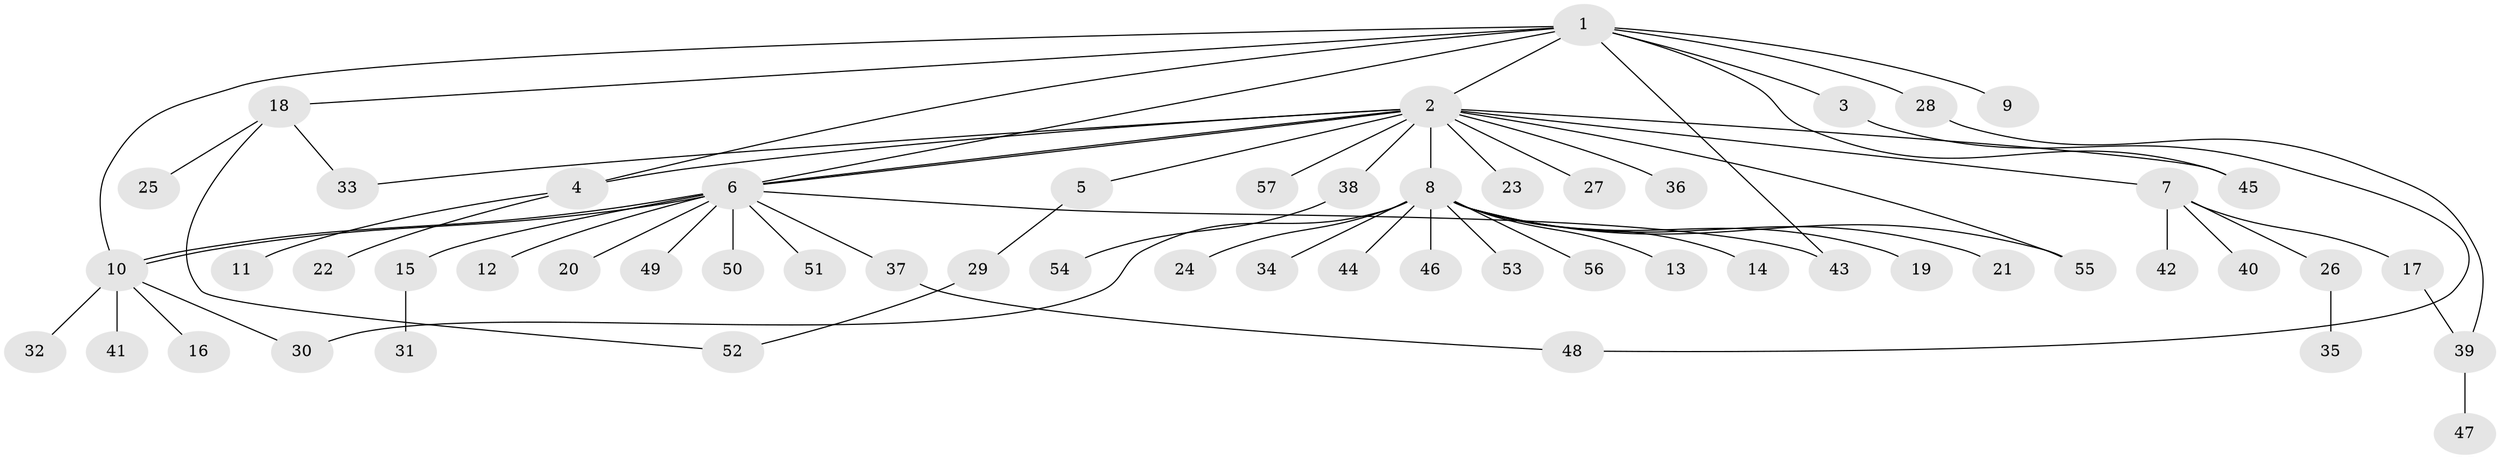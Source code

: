 // coarse degree distribution, {9: 0.023255813953488372, 14: 0.023255813953488372, 2: 0.18604651162790697, 3: 0.023255813953488372, 11: 0.046511627906976744, 4: 0.046511627906976744, 1: 0.627906976744186, 7: 0.023255813953488372}
// Generated by graph-tools (version 1.1) at 2025/41/03/06/25 10:41:47]
// undirected, 57 vertices, 69 edges
graph export_dot {
graph [start="1"]
  node [color=gray90,style=filled];
  1;
  2;
  3;
  4;
  5;
  6;
  7;
  8;
  9;
  10;
  11;
  12;
  13;
  14;
  15;
  16;
  17;
  18;
  19;
  20;
  21;
  22;
  23;
  24;
  25;
  26;
  27;
  28;
  29;
  30;
  31;
  32;
  33;
  34;
  35;
  36;
  37;
  38;
  39;
  40;
  41;
  42;
  43;
  44;
  45;
  46;
  47;
  48;
  49;
  50;
  51;
  52;
  53;
  54;
  55;
  56;
  57;
  1 -- 2;
  1 -- 3;
  1 -- 4;
  1 -- 6;
  1 -- 9;
  1 -- 10;
  1 -- 18;
  1 -- 28;
  1 -- 43;
  1 -- 45;
  2 -- 4;
  2 -- 5;
  2 -- 6;
  2 -- 6;
  2 -- 7;
  2 -- 8;
  2 -- 23;
  2 -- 27;
  2 -- 33;
  2 -- 36;
  2 -- 38;
  2 -- 45;
  2 -- 55;
  2 -- 57;
  3 -- 48;
  4 -- 11;
  4 -- 22;
  5 -- 29;
  6 -- 10;
  6 -- 10;
  6 -- 12;
  6 -- 15;
  6 -- 20;
  6 -- 37;
  6 -- 43;
  6 -- 49;
  6 -- 50;
  6 -- 51;
  7 -- 17;
  7 -- 26;
  7 -- 40;
  7 -- 42;
  8 -- 13;
  8 -- 14;
  8 -- 19;
  8 -- 21;
  8 -- 24;
  8 -- 30;
  8 -- 34;
  8 -- 44;
  8 -- 46;
  8 -- 53;
  8 -- 55;
  8 -- 56;
  10 -- 16;
  10 -- 30;
  10 -- 32;
  10 -- 41;
  15 -- 31;
  17 -- 39;
  18 -- 25;
  18 -- 33;
  18 -- 52;
  26 -- 35;
  28 -- 39;
  29 -- 52;
  37 -- 48;
  38 -- 54;
  39 -- 47;
}
